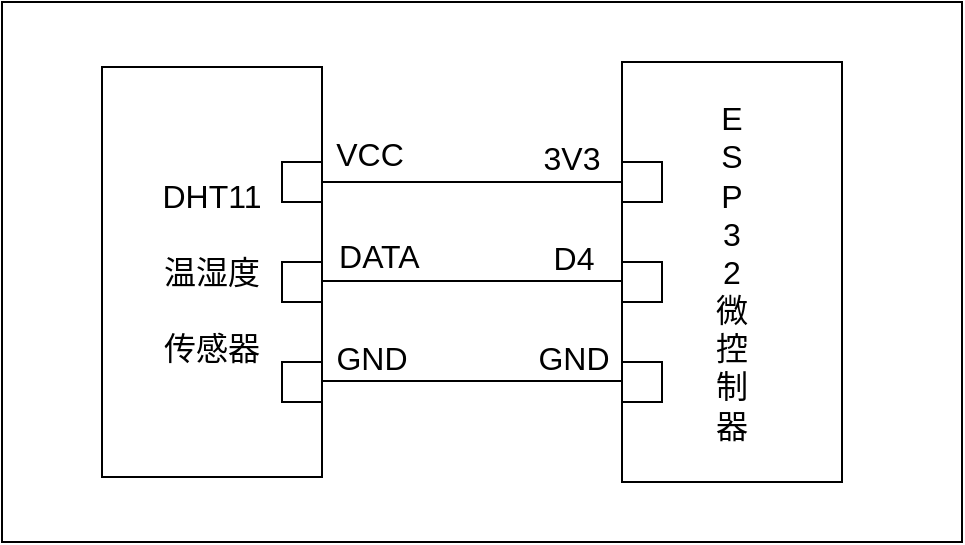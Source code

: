 <mxfile version="26.2.14">
  <diagram name="第 1 页" id="jgRNHoxB9AdhTqiI0w7r">
    <mxGraphModel dx="1500" dy="826" grid="1" gridSize="10" guides="1" tooltips="1" connect="1" arrows="1" fold="1" page="1" pageScale="1" pageWidth="827" pageHeight="1169" math="0" shadow="0">
      <root>
        <mxCell id="0" />
        <mxCell id="1" parent="0" />
        <mxCell id="ZZ4-zC_S_AHzPEqWO-xr-1" value="" style="rounded=0;whiteSpace=wrap;html=1;" parent="1" vertex="1">
          <mxGeometry x="130" y="320" width="480" height="270" as="geometry" />
        </mxCell>
        <mxCell id="ZZ4-zC_S_AHzPEqWO-xr-2" value="&lt;span style=&quot;font-size: 16px;&quot;&gt;E&lt;/span&gt;&lt;div&gt;&lt;span style=&quot;font-size: 16px;&quot;&gt;S&lt;/span&gt;&lt;/div&gt;&lt;div&gt;&lt;span style=&quot;font-size: 16px;&quot;&gt;P&lt;/span&gt;&lt;/div&gt;&lt;div&gt;&lt;span style=&quot;font-size: 16px;&quot;&gt;3&lt;/span&gt;&lt;/div&gt;&lt;div&gt;&lt;span style=&quot;font-size: 16px;&quot;&gt;2&lt;/span&gt;&lt;/div&gt;&lt;div&gt;&lt;span style=&quot;font-size: 16px;&quot;&gt;微&lt;/span&gt;&lt;/div&gt;&lt;div&gt;&lt;span style=&quot;font-size: 16px;&quot;&gt;控&lt;/span&gt;&lt;/div&gt;&lt;div&gt;&lt;span style=&quot;font-size: 16px;&quot;&gt;制&lt;/span&gt;&lt;/div&gt;&lt;div&gt;&lt;span style=&quot;font-size: 16px;&quot;&gt;器&lt;/span&gt;&lt;/div&gt;" style="rounded=0;whiteSpace=wrap;html=1;" parent="1" vertex="1">
          <mxGeometry x="440" y="350" width="110" height="210" as="geometry" />
        </mxCell>
        <mxCell id="ZZ4-zC_S_AHzPEqWO-xr-7" value="&lt;font style=&quot;font-size: 16px;&quot;&gt;DHT11&lt;/font&gt;&lt;div&gt;&lt;span style=&quot;font-size: 16px;&quot;&gt;&lt;br&gt;&lt;/span&gt;&lt;div&gt;&lt;font style=&quot;font-size: 16px;&quot;&gt;温湿度&lt;/font&gt;&lt;/div&gt;&lt;div&gt;&lt;font style=&quot;font-size: 16px;&quot;&gt;&lt;br&gt;&lt;/font&gt;&lt;/div&gt;&lt;div&gt;&lt;font style=&quot;font-size: 16px;&quot;&gt;传感器&lt;/font&gt;&lt;/div&gt;&lt;/div&gt;" style="rounded=0;whiteSpace=wrap;html=1;" parent="1" vertex="1">
          <mxGeometry x="180" y="352.5" width="110" height="205" as="geometry" />
        </mxCell>
        <mxCell id="ZZ4-zC_S_AHzPEqWO-xr-8" value="" style="rounded=0;whiteSpace=wrap;html=1;" parent="1" vertex="1">
          <mxGeometry x="270" y="400" width="20" height="20" as="geometry" />
        </mxCell>
        <mxCell id="ZZ4-zC_S_AHzPEqWO-xr-9" value="" style="rounded=0;whiteSpace=wrap;html=1;direction=south;" parent="1" vertex="1">
          <mxGeometry x="270" y="450" width="20" height="20" as="geometry" />
        </mxCell>
        <mxCell id="ZZ4-zC_S_AHzPEqWO-xr-10" value="" style="rounded=0;whiteSpace=wrap;html=1;" parent="1" vertex="1">
          <mxGeometry x="270" y="500" width="20" height="20" as="geometry" />
        </mxCell>
        <mxCell id="ZZ4-zC_S_AHzPEqWO-xr-14" value="" style="rounded=0;whiteSpace=wrap;html=1;" parent="1" vertex="1">
          <mxGeometry x="440" y="400" width="20" height="20" as="geometry" />
        </mxCell>
        <mxCell id="ZZ4-zC_S_AHzPEqWO-xr-15" value="" style="rounded=0;whiteSpace=wrap;html=1;" parent="1" vertex="1">
          <mxGeometry x="440" y="450" width="20" height="20" as="geometry" />
        </mxCell>
        <mxCell id="ZZ4-zC_S_AHzPEqWO-xr-16" value="" style="rounded=0;whiteSpace=wrap;html=1;" parent="1" vertex="1">
          <mxGeometry x="440" y="500" width="20" height="20" as="geometry" />
        </mxCell>
        <mxCell id="ZZ4-zC_S_AHzPEqWO-xr-17" value="" style="endArrow=none;html=1;rounded=0;exitX=1;exitY=0.5;exitDx=0;exitDy=0;entryX=0;entryY=0.5;entryDx=0;entryDy=0;" parent="1" source="ZZ4-zC_S_AHzPEqWO-xr-8" target="ZZ4-zC_S_AHzPEqWO-xr-14" edge="1">
          <mxGeometry width="50" height="50" relative="1" as="geometry">
            <mxPoint x="390" y="440" as="sourcePoint" />
            <mxPoint x="440" y="390" as="targetPoint" />
          </mxGeometry>
        </mxCell>
        <mxCell id="ZZ4-zC_S_AHzPEqWO-xr-18" value="" style="endArrow=none;html=1;rounded=0;exitX=1;exitY=0.5;exitDx=0;exitDy=0;entryX=0;entryY=0.5;entryDx=0;entryDy=0;" parent="1" edge="1">
          <mxGeometry width="50" height="50" relative="1" as="geometry">
            <mxPoint x="290" y="459.5" as="sourcePoint" />
            <mxPoint x="440" y="459.5" as="targetPoint" />
          </mxGeometry>
        </mxCell>
        <mxCell id="ZZ4-zC_S_AHzPEqWO-xr-19" value="" style="endArrow=none;html=1;rounded=0;exitX=1;exitY=0.5;exitDx=0;exitDy=0;entryX=0;entryY=0.5;entryDx=0;entryDy=0;" parent="1" edge="1">
          <mxGeometry width="50" height="50" relative="1" as="geometry">
            <mxPoint x="290" y="509.5" as="sourcePoint" />
            <mxPoint x="440" y="509.5" as="targetPoint" />
          </mxGeometry>
        </mxCell>
        <mxCell id="ZZ4-zC_S_AHzPEqWO-xr-20" value="&lt;font style=&quot;font-size: 16px;&quot;&gt;VCC&lt;/font&gt;" style="text;html=1;align=center;verticalAlign=middle;whiteSpace=wrap;rounded=0;" parent="1" vertex="1">
          <mxGeometry x="284" y="381" width="60" height="30" as="geometry" />
        </mxCell>
        <mxCell id="ZZ4-zC_S_AHzPEqWO-xr-21" value="&lt;font style=&quot;font-size: 16px;&quot;&gt;&amp;nbsp; &amp;nbsp;DATA&lt;/font&gt;" style="text;html=1;align=center;verticalAlign=middle;whiteSpace=wrap;rounded=0;" parent="1" vertex="1">
          <mxGeometry x="282" y="432" width="60" height="30" as="geometry" />
        </mxCell>
        <mxCell id="ZZ4-zC_S_AHzPEqWO-xr-22" value="&lt;font style=&quot;font-size: 16px;&quot;&gt;GND&lt;/font&gt;" style="text;html=1;align=center;verticalAlign=middle;whiteSpace=wrap;rounded=0;" parent="1" vertex="1">
          <mxGeometry x="285" y="483" width="60" height="30" as="geometry" />
        </mxCell>
        <mxCell id="ZZ4-zC_S_AHzPEqWO-xr-23" value="&lt;span style=&quot;font-size: 16px;&quot;&gt;3V3&lt;/span&gt;" style="text;html=1;align=center;verticalAlign=middle;whiteSpace=wrap;rounded=0;" parent="1" vertex="1">
          <mxGeometry x="385" y="383" width="60" height="30" as="geometry" />
        </mxCell>
        <mxCell id="ZZ4-zC_S_AHzPEqWO-xr-24" value="&lt;font style=&quot;font-size: 16px;&quot;&gt;D4&lt;/font&gt;" style="text;html=1;align=center;verticalAlign=middle;whiteSpace=wrap;rounded=0;" parent="1" vertex="1">
          <mxGeometry x="386" y="433" width="60" height="30" as="geometry" />
        </mxCell>
        <mxCell id="ZZ4-zC_S_AHzPEqWO-xr-25" value="&lt;font style=&quot;font-size: 16px;&quot;&gt;GND&lt;/font&gt;" style="text;html=1;align=center;verticalAlign=middle;whiteSpace=wrap;rounded=0;" parent="1" vertex="1">
          <mxGeometry x="386" y="483" width="60" height="30" as="geometry" />
        </mxCell>
      </root>
    </mxGraphModel>
  </diagram>
</mxfile>
